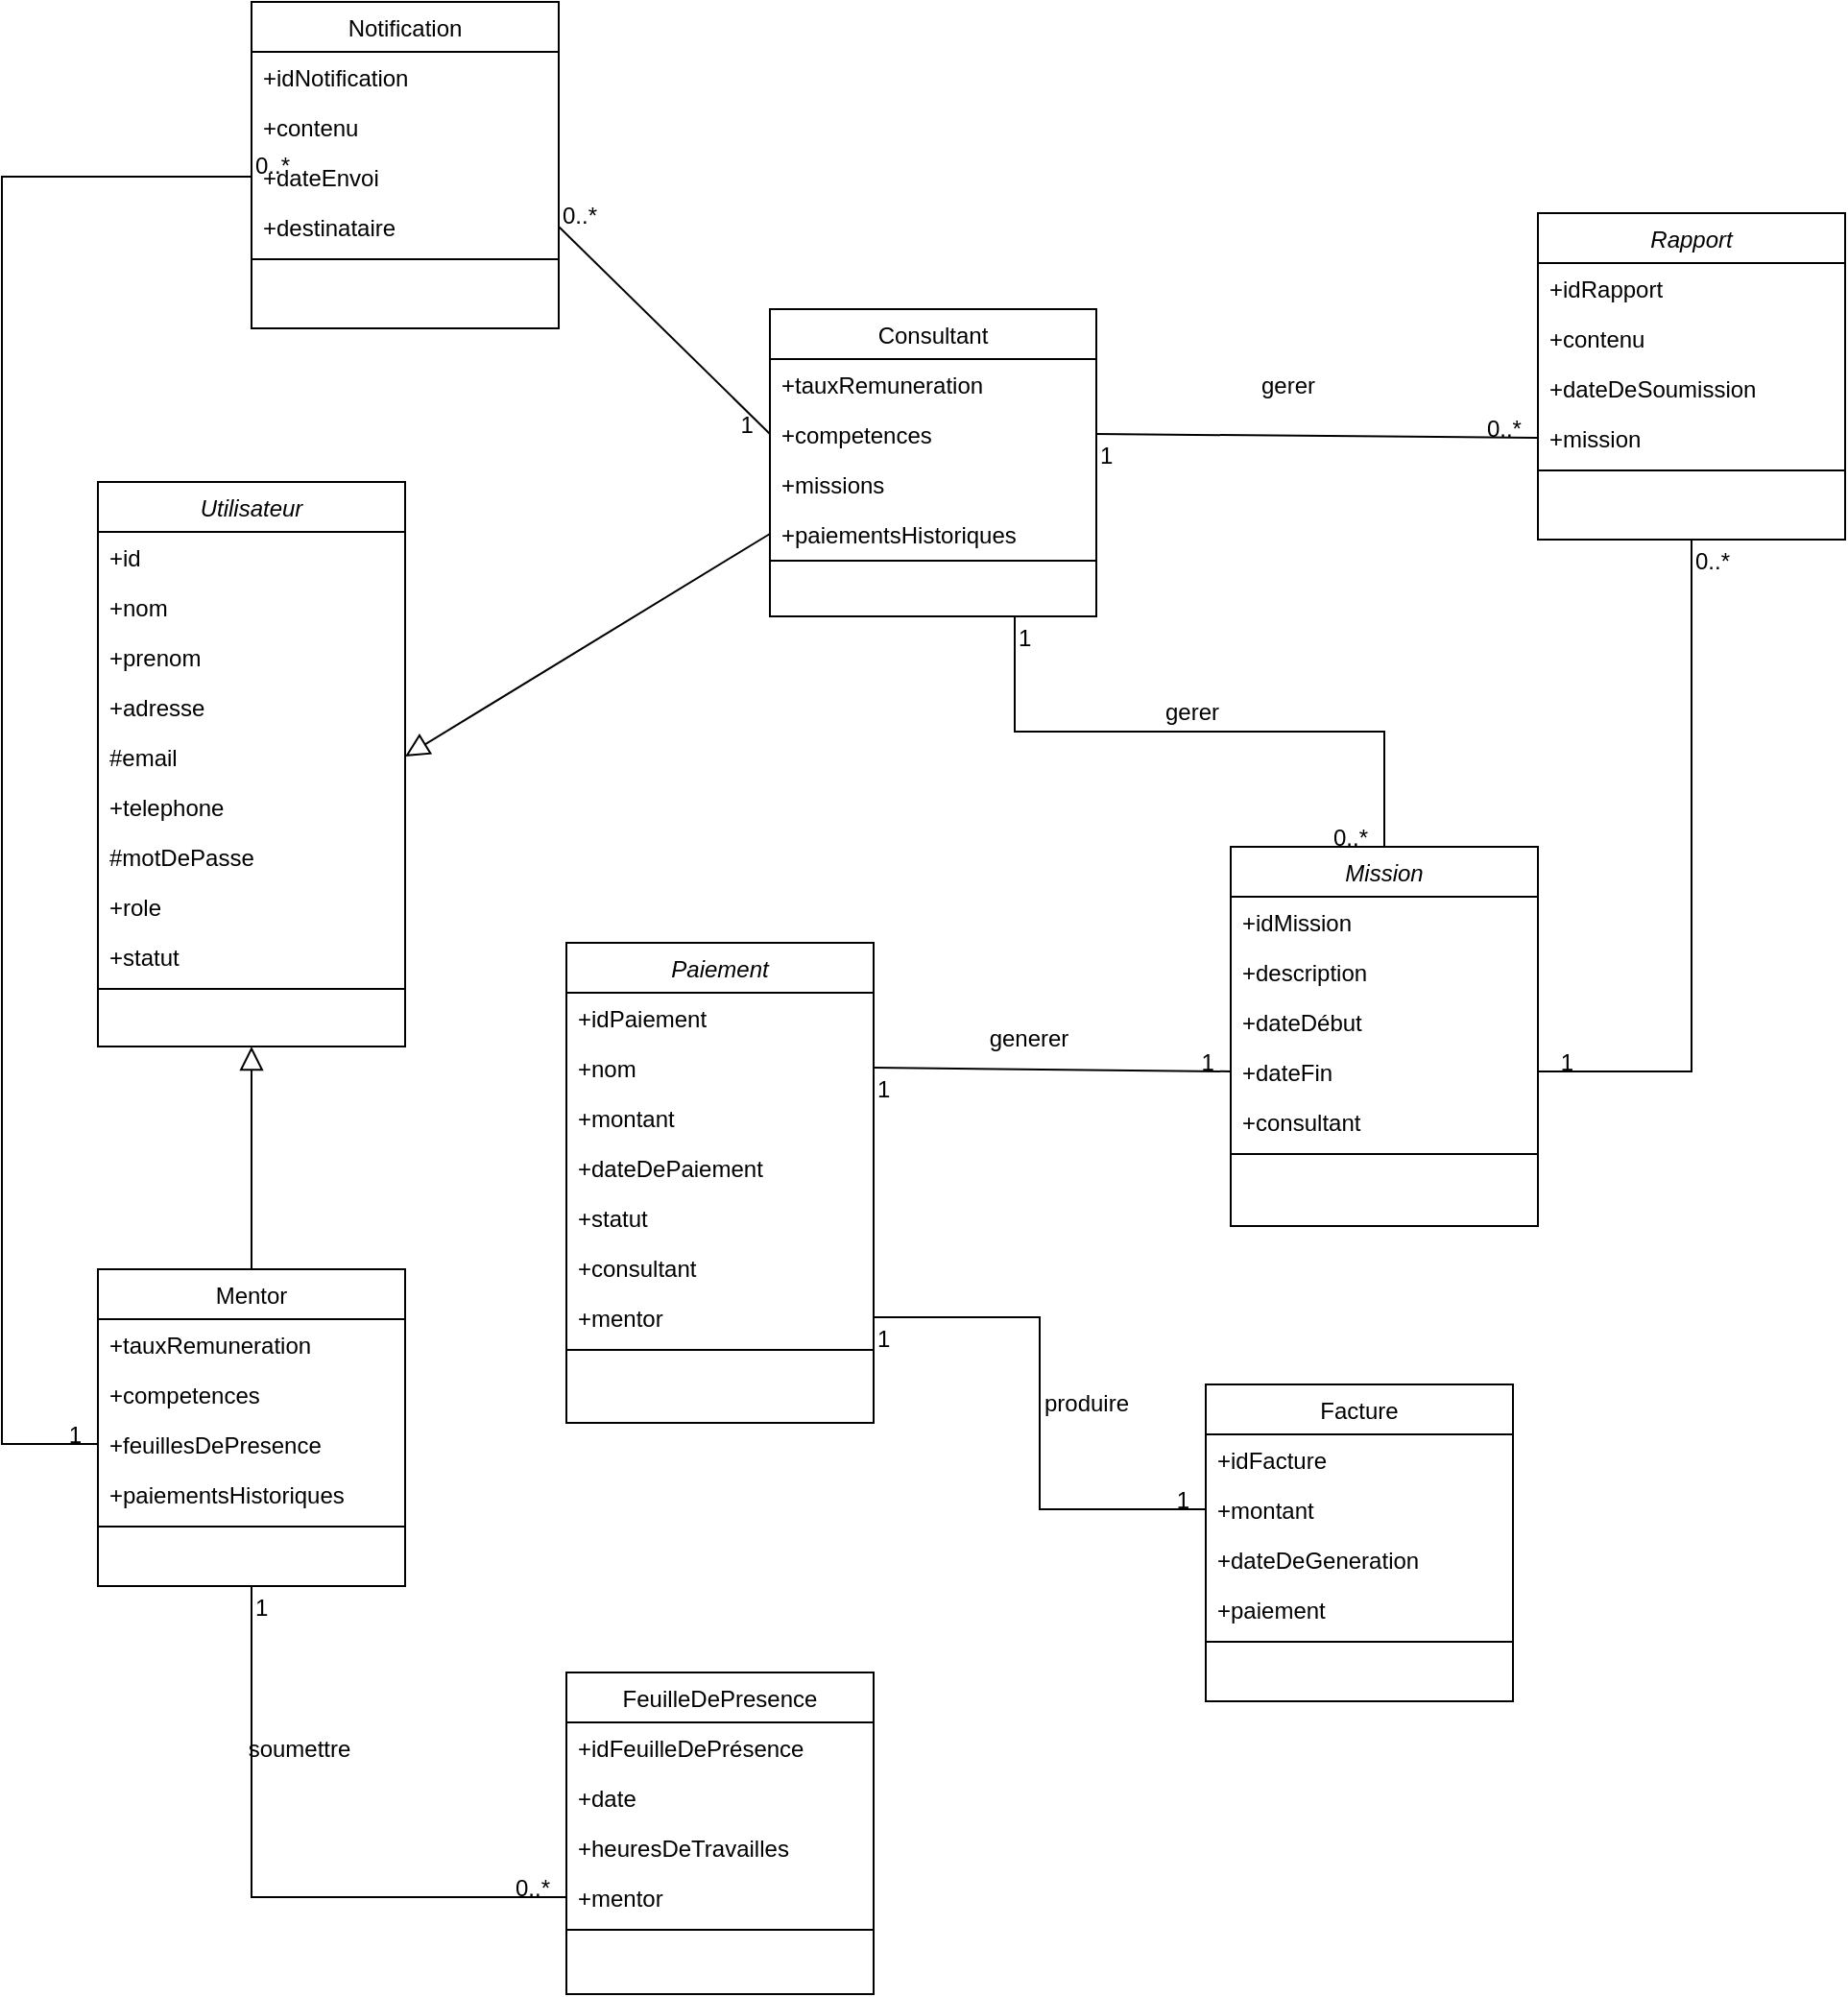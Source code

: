 <mxfile version="26.0.4">
  <diagram name="Page-1" id="Jy4KFuaH3A0uhuI50JyB">
    <mxGraphModel dx="1221" dy="1776" grid="1" gridSize="10" guides="1" tooltips="1" connect="1" arrows="1" fold="1" page="1" pageScale="1" pageWidth="827" pageHeight="1169" math="0" shadow="0">
      <root>
        <mxCell id="0" />
        <mxCell id="1" parent="0" />
        <mxCell id="lzLeFFG510xNiskebCxe-2" value="Utilisateur" style="swimlane;fontStyle=2;align=center;verticalAlign=top;childLayout=stackLayout;horizontal=1;startSize=26;horizontalStack=0;resizeParent=1;resizeLast=0;collapsible=1;marginBottom=0;rounded=0;shadow=0;strokeWidth=1;" vertex="1" parent="1">
          <mxGeometry x="90" y="70" width="160" height="294" as="geometry">
            <mxRectangle x="230" y="140" width="160" height="26" as="alternateBounds" />
          </mxGeometry>
        </mxCell>
        <mxCell id="lzLeFFG510xNiskebCxe-3" value="+id" style="text;align=left;verticalAlign=top;spacingLeft=4;spacingRight=4;overflow=hidden;rotatable=0;points=[[0,0.5],[1,0.5]];portConstraint=eastwest;" vertex="1" parent="lzLeFFG510xNiskebCxe-2">
          <mxGeometry y="26" width="160" height="26" as="geometry" />
        </mxCell>
        <mxCell id="lzLeFFG510xNiskebCxe-4" value="+nom&#xa;" style="text;align=left;verticalAlign=top;spacingLeft=4;spacingRight=4;overflow=hidden;rotatable=0;points=[[0,0.5],[1,0.5]];portConstraint=eastwest;rounded=0;shadow=0;html=0;" vertex="1" parent="lzLeFFG510xNiskebCxe-2">
          <mxGeometry y="52" width="160" height="26" as="geometry" />
        </mxCell>
        <mxCell id="lzLeFFG510xNiskebCxe-5" value="+prenom" style="text;align=left;verticalAlign=top;spacingLeft=4;spacingRight=4;overflow=hidden;rotatable=0;points=[[0,0.5],[1,0.5]];portConstraint=eastwest;rounded=0;shadow=0;html=0;" vertex="1" parent="lzLeFFG510xNiskebCxe-2">
          <mxGeometry y="78" width="160" height="26" as="geometry" />
        </mxCell>
        <mxCell id="lzLeFFG510xNiskebCxe-6" value="+adresse" style="text;align=left;verticalAlign=top;spacingLeft=4;spacingRight=4;overflow=hidden;rotatable=0;points=[[0,0.5],[1,0.5]];portConstraint=eastwest;rounded=0;shadow=0;html=0;" vertex="1" parent="lzLeFFG510xNiskebCxe-2">
          <mxGeometry y="104" width="160" height="26" as="geometry" />
        </mxCell>
        <mxCell id="lzLeFFG510xNiskebCxe-7" value="#email" style="text;align=left;verticalAlign=top;spacingLeft=4;spacingRight=4;overflow=hidden;rotatable=0;points=[[0,0.5],[1,0.5]];portConstraint=eastwest;rounded=0;shadow=0;html=0;" vertex="1" parent="lzLeFFG510xNiskebCxe-2">
          <mxGeometry y="130" width="160" height="26" as="geometry" />
        </mxCell>
        <mxCell id="lzLeFFG510xNiskebCxe-8" value="+telephone" style="text;align=left;verticalAlign=top;spacingLeft=4;spacingRight=4;overflow=hidden;rotatable=0;points=[[0,0.5],[1,0.5]];portConstraint=eastwest;rounded=0;shadow=0;html=0;" vertex="1" parent="lzLeFFG510xNiskebCxe-2">
          <mxGeometry y="156" width="160" height="26" as="geometry" />
        </mxCell>
        <mxCell id="lzLeFFG510xNiskebCxe-9" value="#motDePasse" style="text;align=left;verticalAlign=top;spacingLeft=4;spacingRight=4;overflow=hidden;rotatable=0;points=[[0,0.5],[1,0.5]];portConstraint=eastwest;rounded=0;shadow=0;html=0;" vertex="1" parent="lzLeFFG510xNiskebCxe-2">
          <mxGeometry y="182" width="160" height="26" as="geometry" />
        </mxCell>
        <mxCell id="lzLeFFG510xNiskebCxe-10" value="+role" style="text;align=left;verticalAlign=top;spacingLeft=4;spacingRight=4;overflow=hidden;rotatable=0;points=[[0,0.5],[1,0.5]];portConstraint=eastwest;rounded=0;shadow=0;html=0;" vertex="1" parent="lzLeFFG510xNiskebCxe-2">
          <mxGeometry y="208" width="160" height="26" as="geometry" />
        </mxCell>
        <mxCell id="lzLeFFG510xNiskebCxe-11" value="+statut" style="text;align=left;verticalAlign=top;spacingLeft=4;spacingRight=4;overflow=hidden;rotatable=0;points=[[0,0.5],[1,0.5]];portConstraint=eastwest;rounded=0;shadow=0;html=0;" vertex="1" parent="lzLeFFG510xNiskebCxe-2">
          <mxGeometry y="234" width="160" height="26" as="geometry" />
        </mxCell>
        <mxCell id="lzLeFFG510xNiskebCxe-12" value="" style="line;html=1;strokeWidth=1;align=left;verticalAlign=middle;spacingTop=-1;spacingLeft=3;spacingRight=3;rotatable=0;labelPosition=right;points=[];portConstraint=eastwest;" vertex="1" parent="lzLeFFG510xNiskebCxe-2">
          <mxGeometry y="260" width="160" height="8" as="geometry" />
        </mxCell>
        <mxCell id="lzLeFFG510xNiskebCxe-13" value="Mentor" style="swimlane;fontStyle=0;align=center;verticalAlign=top;childLayout=stackLayout;horizontal=1;startSize=26;horizontalStack=0;resizeParent=1;resizeLast=0;collapsible=1;marginBottom=0;rounded=0;shadow=0;strokeWidth=1;" vertex="1" parent="1">
          <mxGeometry x="90" y="480" width="160" height="165" as="geometry">
            <mxRectangle x="550" y="140" width="160" height="26" as="alternateBounds" />
          </mxGeometry>
        </mxCell>
        <mxCell id="lzLeFFG510xNiskebCxe-14" value="+tauxRemuneration " style="text;align=left;verticalAlign=top;spacingLeft=4;spacingRight=4;overflow=hidden;rotatable=0;points=[[0,0.5],[1,0.5]];portConstraint=eastwest;" vertex="1" parent="lzLeFFG510xNiskebCxe-13">
          <mxGeometry y="26" width="160" height="26" as="geometry" />
        </mxCell>
        <mxCell id="lzLeFFG510xNiskebCxe-15" value="+competences " style="text;align=left;verticalAlign=top;spacingLeft=4;spacingRight=4;overflow=hidden;rotatable=0;points=[[0,0.5],[1,0.5]];portConstraint=eastwest;" vertex="1" parent="lzLeFFG510xNiskebCxe-13">
          <mxGeometry y="52" width="160" height="26" as="geometry" />
        </mxCell>
        <mxCell id="lzLeFFG510xNiskebCxe-16" value="+feuillesDePresence " style="text;align=left;verticalAlign=top;spacingLeft=4;spacingRight=4;overflow=hidden;rotatable=0;points=[[0,0.5],[1,0.5]];portConstraint=eastwest;" vertex="1" parent="lzLeFFG510xNiskebCxe-13">
          <mxGeometry y="78" width="160" height="26" as="geometry" />
        </mxCell>
        <mxCell id="lzLeFFG510xNiskebCxe-17" value="+paiementsHistoriques " style="text;align=left;verticalAlign=top;spacingLeft=4;spacingRight=4;overflow=hidden;rotatable=0;points=[[0,0.5],[1,0.5]];portConstraint=eastwest;" vertex="1" parent="lzLeFFG510xNiskebCxe-13">
          <mxGeometry y="104" width="160" height="26" as="geometry" />
        </mxCell>
        <mxCell id="lzLeFFG510xNiskebCxe-18" value="" style="line;html=1;strokeWidth=1;align=left;verticalAlign=middle;spacingTop=-1;spacingLeft=3;spacingRight=3;rotatable=0;labelPosition=right;points=[];portConstraint=eastwest;" vertex="1" parent="lzLeFFG510xNiskebCxe-13">
          <mxGeometry y="130" width="160" height="8" as="geometry" />
        </mxCell>
        <mxCell id="lzLeFFG510xNiskebCxe-19" value="Paiement" style="swimlane;fontStyle=2;align=center;verticalAlign=top;childLayout=stackLayout;horizontal=1;startSize=26;horizontalStack=0;resizeParent=1;resizeLast=0;collapsible=1;marginBottom=0;rounded=0;shadow=0;strokeWidth=1;" vertex="1" parent="1">
          <mxGeometry x="334" y="310" width="160" height="250" as="geometry">
            <mxRectangle x="230" y="140" width="160" height="26" as="alternateBounds" />
          </mxGeometry>
        </mxCell>
        <mxCell id="lzLeFFG510xNiskebCxe-20" value="+idPaiement" style="text;align=left;verticalAlign=top;spacingLeft=4;spacingRight=4;overflow=hidden;rotatable=0;points=[[0,0.5],[1,0.5]];portConstraint=eastwest;" vertex="1" parent="lzLeFFG510xNiskebCxe-19">
          <mxGeometry y="26" width="160" height="26" as="geometry" />
        </mxCell>
        <mxCell id="lzLeFFG510xNiskebCxe-21" value="+nom&#xa;" style="text;align=left;verticalAlign=top;spacingLeft=4;spacingRight=4;overflow=hidden;rotatable=0;points=[[0,0.5],[1,0.5]];portConstraint=eastwest;rounded=0;shadow=0;html=0;" vertex="1" parent="lzLeFFG510xNiskebCxe-19">
          <mxGeometry y="52" width="160" height="26" as="geometry" />
        </mxCell>
        <mxCell id="lzLeFFG510xNiskebCxe-22" value="+montant" style="text;align=left;verticalAlign=top;spacingLeft=4;spacingRight=4;overflow=hidden;rotatable=0;points=[[0,0.5],[1,0.5]];portConstraint=eastwest;rounded=0;shadow=0;html=0;" vertex="1" parent="lzLeFFG510xNiskebCxe-19">
          <mxGeometry y="78" width="160" height="26" as="geometry" />
        </mxCell>
        <mxCell id="lzLeFFG510xNiskebCxe-23" value="+dateDePaiement " style="text;align=left;verticalAlign=top;spacingLeft=4;spacingRight=4;overflow=hidden;rotatable=0;points=[[0,0.5],[1,0.5]];portConstraint=eastwest;rounded=0;shadow=0;html=0;" vertex="1" parent="lzLeFFG510xNiskebCxe-19">
          <mxGeometry y="104" width="160" height="26" as="geometry" />
        </mxCell>
        <mxCell id="lzLeFFG510xNiskebCxe-24" value="+statut" style="text;align=left;verticalAlign=top;spacingLeft=4;spacingRight=4;overflow=hidden;rotatable=0;points=[[0,0.5],[1,0.5]];portConstraint=eastwest;rounded=0;shadow=0;html=0;" vertex="1" parent="lzLeFFG510xNiskebCxe-19">
          <mxGeometry y="130" width="160" height="26" as="geometry" />
        </mxCell>
        <mxCell id="lzLeFFG510xNiskebCxe-25" value="+consultant " style="text;align=left;verticalAlign=top;spacingLeft=4;spacingRight=4;overflow=hidden;rotatable=0;points=[[0,0.5],[1,0.5]];portConstraint=eastwest;rounded=0;shadow=0;html=0;" vertex="1" parent="lzLeFFG510xNiskebCxe-19">
          <mxGeometry y="156" width="160" height="26" as="geometry" />
        </mxCell>
        <mxCell id="lzLeFFG510xNiskebCxe-26" value="+mentor" style="text;align=left;verticalAlign=top;spacingLeft=4;spacingRight=4;overflow=hidden;rotatable=0;points=[[0,0.5],[1,0.5]];portConstraint=eastwest;rounded=0;shadow=0;html=0;" vertex="1" parent="lzLeFFG510xNiskebCxe-19">
          <mxGeometry y="182" width="160" height="26" as="geometry" />
        </mxCell>
        <mxCell id="lzLeFFG510xNiskebCxe-27" value="" style="line;html=1;strokeWidth=1;align=left;verticalAlign=middle;spacingTop=-1;spacingLeft=3;spacingRight=3;rotatable=0;labelPosition=right;points=[];portConstraint=eastwest;" vertex="1" parent="lzLeFFG510xNiskebCxe-19">
          <mxGeometry y="208" width="160" height="8" as="geometry" />
        </mxCell>
        <mxCell id="lzLeFFG510xNiskebCxe-28" value="Mission" style="swimlane;fontStyle=2;align=center;verticalAlign=top;childLayout=stackLayout;horizontal=1;startSize=26;horizontalStack=0;resizeParent=1;resizeLast=0;collapsible=1;marginBottom=0;rounded=0;shadow=0;strokeWidth=1;" vertex="1" parent="1">
          <mxGeometry x="680" y="260" width="160" height="197.5" as="geometry">
            <mxRectangle x="230" y="140" width="160" height="26" as="alternateBounds" />
          </mxGeometry>
        </mxCell>
        <mxCell id="lzLeFFG510xNiskebCxe-29" value="+idMission" style="text;align=left;verticalAlign=top;spacingLeft=4;spacingRight=4;overflow=hidden;rotatable=0;points=[[0,0.5],[1,0.5]];portConstraint=eastwest;" vertex="1" parent="lzLeFFG510xNiskebCxe-28">
          <mxGeometry y="26" width="160" height="26" as="geometry" />
        </mxCell>
        <mxCell id="lzLeFFG510xNiskebCxe-30" value="+description" style="text;align=left;verticalAlign=top;spacingLeft=4;spacingRight=4;overflow=hidden;rotatable=0;points=[[0,0.5],[1,0.5]];portConstraint=eastwest;rounded=0;shadow=0;html=0;" vertex="1" parent="lzLeFFG510xNiskebCxe-28">
          <mxGeometry y="52" width="160" height="26" as="geometry" />
        </mxCell>
        <mxCell id="lzLeFFG510xNiskebCxe-31" value="+dateDébut " style="text;align=left;verticalAlign=top;spacingLeft=4;spacingRight=4;overflow=hidden;rotatable=0;points=[[0,0.5],[1,0.5]];portConstraint=eastwest;rounded=0;shadow=0;html=0;" vertex="1" parent="lzLeFFG510xNiskebCxe-28">
          <mxGeometry y="78" width="160" height="26" as="geometry" />
        </mxCell>
        <mxCell id="lzLeFFG510xNiskebCxe-32" value="+dateFin" style="text;align=left;verticalAlign=top;spacingLeft=4;spacingRight=4;overflow=hidden;rotatable=0;points=[[0,0.5],[1,0.5]];portConstraint=eastwest;rounded=0;shadow=0;html=0;" vertex="1" parent="lzLeFFG510xNiskebCxe-28">
          <mxGeometry y="104" width="160" height="26" as="geometry" />
        </mxCell>
        <mxCell id="lzLeFFG510xNiskebCxe-33" value="+consultant " style="text;align=left;verticalAlign=top;spacingLeft=4;spacingRight=4;overflow=hidden;rotatable=0;points=[[0,0.5],[1,0.5]];portConstraint=eastwest;rounded=0;shadow=0;html=0;" vertex="1" parent="lzLeFFG510xNiskebCxe-28">
          <mxGeometry y="130" width="160" height="26" as="geometry" />
        </mxCell>
        <mxCell id="lzLeFFG510xNiskebCxe-34" value="" style="line;html=1;strokeWidth=1;align=left;verticalAlign=middle;spacingTop=-1;spacingLeft=3;spacingRight=3;rotatable=0;labelPosition=right;points=[];portConstraint=eastwest;" vertex="1" parent="lzLeFFG510xNiskebCxe-28">
          <mxGeometry y="156" width="160" height="8" as="geometry" />
        </mxCell>
        <mxCell id="lzLeFFG510xNiskebCxe-35" value="Notification" style="swimlane;fontStyle=0;align=center;verticalAlign=top;childLayout=stackLayout;horizontal=1;startSize=26;horizontalStack=0;resizeParent=1;resizeLast=0;collapsible=1;marginBottom=0;rounded=0;shadow=0;strokeWidth=1;" vertex="1" parent="1">
          <mxGeometry x="170" y="-180" width="160" height="170" as="geometry">
            <mxRectangle x="550" y="140" width="160" height="26" as="alternateBounds" />
          </mxGeometry>
        </mxCell>
        <mxCell id="lzLeFFG510xNiskebCxe-36" value="+idNotification" style="text;align=left;verticalAlign=top;spacingLeft=4;spacingRight=4;overflow=hidden;rotatable=0;points=[[0,0.5],[1,0.5]];portConstraint=eastwest;" vertex="1" parent="lzLeFFG510xNiskebCxe-35">
          <mxGeometry y="26" width="160" height="26" as="geometry" />
        </mxCell>
        <mxCell id="lzLeFFG510xNiskebCxe-37" value="+contenu" style="text;align=left;verticalAlign=top;spacingLeft=4;spacingRight=4;overflow=hidden;rotatable=0;points=[[0,0.5],[1,0.5]];portConstraint=eastwest;rounded=0;shadow=0;html=0;" vertex="1" parent="lzLeFFG510xNiskebCxe-35">
          <mxGeometry y="52" width="160" height="26" as="geometry" />
        </mxCell>
        <mxCell id="lzLeFFG510xNiskebCxe-38" value="+dateEnvoi " style="text;align=left;verticalAlign=top;spacingLeft=4;spacingRight=4;overflow=hidden;rotatable=0;points=[[0,0.5],[1,0.5]];portConstraint=eastwest;rounded=0;shadow=0;html=0;" vertex="1" parent="lzLeFFG510xNiskebCxe-35">
          <mxGeometry y="78" width="160" height="26" as="geometry" />
        </mxCell>
        <mxCell id="lzLeFFG510xNiskebCxe-39" value="+destinataire " style="text;align=left;verticalAlign=top;spacingLeft=4;spacingRight=4;overflow=hidden;rotatable=0;points=[[0,0.5],[1,0.5]];portConstraint=eastwest;rounded=0;shadow=0;html=0;" vertex="1" parent="lzLeFFG510xNiskebCxe-35">
          <mxGeometry y="104" width="160" height="26" as="geometry" />
        </mxCell>
        <mxCell id="lzLeFFG510xNiskebCxe-40" value="" style="line;html=1;strokeWidth=1;align=left;verticalAlign=middle;spacingTop=-1;spacingLeft=3;spacingRight=3;rotatable=0;labelPosition=right;points=[];portConstraint=eastwest;" vertex="1" parent="lzLeFFG510xNiskebCxe-35">
          <mxGeometry y="130" width="160" height="8" as="geometry" />
        </mxCell>
        <mxCell id="lzLeFFG510xNiskebCxe-41" value="FeuilleDePresence" style="swimlane;fontStyle=0;align=center;verticalAlign=top;childLayout=stackLayout;horizontal=1;startSize=26;horizontalStack=0;resizeParent=1;resizeLast=0;collapsible=1;marginBottom=0;rounded=0;shadow=0;strokeWidth=1;" vertex="1" parent="1">
          <mxGeometry x="334" y="690" width="160" height="167.5" as="geometry">
            <mxRectangle x="550" y="140" width="160" height="26" as="alternateBounds" />
          </mxGeometry>
        </mxCell>
        <mxCell id="lzLeFFG510xNiskebCxe-42" value="+idFeuilleDePrésence" style="text;align=left;verticalAlign=top;spacingLeft=4;spacingRight=4;overflow=hidden;rotatable=0;points=[[0,0.5],[1,0.5]];portConstraint=eastwest;" vertex="1" parent="lzLeFFG510xNiskebCxe-41">
          <mxGeometry y="26" width="160" height="26" as="geometry" />
        </mxCell>
        <mxCell id="lzLeFFG510xNiskebCxe-43" value="+date" style="text;align=left;verticalAlign=top;spacingLeft=4;spacingRight=4;overflow=hidden;rotatable=0;points=[[0,0.5],[1,0.5]];portConstraint=eastwest;rounded=0;shadow=0;html=0;" vertex="1" parent="lzLeFFG510xNiskebCxe-41">
          <mxGeometry y="52" width="160" height="26" as="geometry" />
        </mxCell>
        <mxCell id="lzLeFFG510xNiskebCxe-44" value="+heuresDeTravailles" style="text;align=left;verticalAlign=top;spacingLeft=4;spacingRight=4;overflow=hidden;rotatable=0;points=[[0,0.5],[1,0.5]];portConstraint=eastwest;rounded=0;shadow=0;html=0;" vertex="1" parent="lzLeFFG510xNiskebCxe-41">
          <mxGeometry y="78" width="160" height="26" as="geometry" />
        </mxCell>
        <mxCell id="lzLeFFG510xNiskebCxe-45" value="+mentor" style="text;align=left;verticalAlign=top;spacingLeft=4;spacingRight=4;overflow=hidden;rotatable=0;points=[[0,0.5],[1,0.5]];portConstraint=eastwest;rounded=0;shadow=0;html=0;" vertex="1" parent="lzLeFFG510xNiskebCxe-41">
          <mxGeometry y="104" width="160" height="26" as="geometry" />
        </mxCell>
        <mxCell id="lzLeFFG510xNiskebCxe-46" value="" style="line;html=1;strokeWidth=1;align=left;verticalAlign=middle;spacingTop=-1;spacingLeft=3;spacingRight=3;rotatable=0;labelPosition=right;points=[];portConstraint=eastwest;" vertex="1" parent="lzLeFFG510xNiskebCxe-41">
          <mxGeometry y="130" width="160" height="8" as="geometry" />
        </mxCell>
        <mxCell id="lzLeFFG510xNiskebCxe-47" value="" style="endArrow=block;endSize=10;endFill=0;shadow=0;strokeWidth=1;rounded=0;elbow=vertical;exitX=0.5;exitY=0;exitDx=0;exitDy=0;entryX=0.5;entryY=1;entryDx=0;entryDy=0;" edge="1" parent="1" source="lzLeFFG510xNiskebCxe-13" target="lzLeFFG510xNiskebCxe-2">
          <mxGeometry width="160" relative="1" as="geometry">
            <mxPoint x="300" y="550" as="sourcePoint" />
            <mxPoint x="300" y="480" as="targetPoint" />
          </mxGeometry>
        </mxCell>
        <mxCell id="lzLeFFG510xNiskebCxe-48" value="" style="endArrow=block;endSize=10;endFill=0;shadow=0;strokeWidth=1;rounded=0;elbow=vertical;entryX=1;entryY=0.5;entryDx=0;entryDy=0;exitX=0;exitY=0.5;exitDx=0;exitDy=0;" edge="1" parent="1" target="lzLeFFG510xNiskebCxe-7" source="lzLeFFG510xNiskebCxe-61">
          <mxGeometry width="160" relative="1" as="geometry">
            <mxPoint x="450" y="249" as="sourcePoint" />
            <mxPoint x="390" y="290" as="targetPoint" />
          </mxGeometry>
        </mxCell>
        <mxCell id="lzLeFFG510xNiskebCxe-49" value="" style="endArrow=none;shadow=0;strokeWidth=1;rounded=0;endFill=0;exitX=0.75;exitY=1;exitDx=0;exitDy=0;entryX=0.5;entryY=0;entryDx=0;entryDy=0;edgeStyle=orthogonalEdgeStyle;" edge="1" parent="1" source="lzLeFFG510xNiskebCxe-57" target="lzLeFFG510xNiskebCxe-28">
          <mxGeometry x="0.5" y="41" relative="1" as="geometry">
            <mxPoint x="630" y="168" as="sourcePoint" />
            <mxPoint x="775" y="140" as="targetPoint" />
            <mxPoint x="-40" y="32" as="offset" />
          </mxGeometry>
        </mxCell>
        <mxCell id="lzLeFFG510xNiskebCxe-50" value="1" style="resizable=0;align=left;verticalAlign=bottom;labelBackgroundColor=none;fontSize=12;" connectable="0" vertex="1" parent="lzLeFFG510xNiskebCxe-49">
          <mxGeometry x="-1" relative="1" as="geometry">
            <mxPoint y="20" as="offset" />
          </mxGeometry>
        </mxCell>
        <mxCell id="lzLeFFG510xNiskebCxe-51" value="0..*" style="resizable=0;align=right;verticalAlign=bottom;labelBackgroundColor=none;fontSize=12;" connectable="0" vertex="1" parent="lzLeFFG510xNiskebCxe-49">
          <mxGeometry x="1" relative="1" as="geometry">
            <mxPoint x="-7" y="4" as="offset" />
          </mxGeometry>
        </mxCell>
        <mxCell id="lzLeFFG510xNiskebCxe-52" value="&lt;font style=&quot;vertical-align: inherit;&quot;&gt;&lt;font style=&quot;vertical-align: inherit;&quot;&gt;&lt;font style=&quot;vertical-align: inherit;&quot;&gt;&lt;font style=&quot;vertical-align: inherit;&quot;&gt;&lt;font style=&quot;vertical-align: inherit;&quot;&gt;&lt;font style=&quot;vertical-align: inherit;&quot;&gt;gerer&lt;/font&gt;&lt;/font&gt;&lt;/font&gt;&lt;/font&gt;&lt;/font&gt;&lt;/font&gt;" style="text;html=1;align=center;verticalAlign=middle;whiteSpace=wrap;rounded=0;" vertex="1" parent="1">
          <mxGeometry x="635" y="180" width="50" height="20" as="geometry" />
        </mxCell>
        <mxCell id="lzLeFFG510xNiskebCxe-57" value="Consultant" style="swimlane;fontStyle=0;align=center;verticalAlign=top;childLayout=stackLayout;horizontal=1;startSize=26;horizontalStack=0;resizeParent=1;resizeLast=0;collapsible=1;marginBottom=0;rounded=0;shadow=0;strokeWidth=1;" vertex="1" parent="1">
          <mxGeometry x="440" y="-20" width="170" height="160" as="geometry">
            <mxRectangle x="550" y="140" width="160" height="26" as="alternateBounds" />
          </mxGeometry>
        </mxCell>
        <mxCell id="lzLeFFG510xNiskebCxe-58" value="+tauxRemuneration " style="text;align=left;verticalAlign=top;spacingLeft=4;spacingRight=4;overflow=hidden;rotatable=0;points=[[0,0.5],[1,0.5]];portConstraint=eastwest;" vertex="1" parent="lzLeFFG510xNiskebCxe-57">
          <mxGeometry y="26" width="170" height="26" as="geometry" />
        </mxCell>
        <mxCell id="lzLeFFG510xNiskebCxe-59" value="+competences " style="text;align=left;verticalAlign=top;spacingLeft=4;spacingRight=4;overflow=hidden;rotatable=0;points=[[0,0.5],[1,0.5]];portConstraint=eastwest;" vertex="1" parent="lzLeFFG510xNiskebCxe-57">
          <mxGeometry y="52" width="170" height="26" as="geometry" />
        </mxCell>
        <mxCell id="lzLeFFG510xNiskebCxe-60" value="+missions " style="text;align=left;verticalAlign=top;spacingLeft=4;spacingRight=4;overflow=hidden;rotatable=0;points=[[0,0.5],[1,0.5]];portConstraint=eastwest;" vertex="1" parent="lzLeFFG510xNiskebCxe-57">
          <mxGeometry y="78" width="170" height="26" as="geometry" />
        </mxCell>
        <mxCell id="lzLeFFG510xNiskebCxe-61" value="+paiementsHistoriques " style="text;align=left;verticalAlign=top;spacingLeft=4;spacingRight=4;overflow=hidden;rotatable=0;points=[[0,0.5],[1,0.5]];portConstraint=eastwest;rounded=0;shadow=0;html=0;" vertex="1" parent="lzLeFFG510xNiskebCxe-57">
          <mxGeometry y="104" width="170" height="26" as="geometry" />
        </mxCell>
        <mxCell id="lzLeFFG510xNiskebCxe-62" value="" style="line;html=1;strokeWidth=1;align=left;verticalAlign=middle;spacingTop=-1;spacingLeft=3;spacingRight=3;rotatable=0;labelPosition=right;points=[];portConstraint=eastwest;" vertex="1" parent="lzLeFFG510xNiskebCxe-57">
          <mxGeometry y="130" width="170" height="2" as="geometry" />
        </mxCell>
        <mxCell id="lzLeFFG510xNiskebCxe-63" value="Rapport" style="swimlane;fontStyle=2;align=center;verticalAlign=top;childLayout=stackLayout;horizontal=1;startSize=26;horizontalStack=0;resizeParent=1;resizeLast=0;collapsible=1;marginBottom=0;rounded=0;shadow=0;strokeWidth=1;" vertex="1" parent="1">
          <mxGeometry x="840" y="-70" width="160" height="170" as="geometry">
            <mxRectangle x="230" y="140" width="160" height="26" as="alternateBounds" />
          </mxGeometry>
        </mxCell>
        <mxCell id="lzLeFFG510xNiskebCxe-64" value="+idRapport" style="text;align=left;verticalAlign=top;spacingLeft=4;spacingRight=4;overflow=hidden;rotatable=0;points=[[0,0.5],[1,0.5]];portConstraint=eastwest;" vertex="1" parent="lzLeFFG510xNiskebCxe-63">
          <mxGeometry y="26" width="160" height="26" as="geometry" />
        </mxCell>
        <mxCell id="lzLeFFG510xNiskebCxe-65" value="+contenu" style="text;align=left;verticalAlign=top;spacingLeft=4;spacingRight=4;overflow=hidden;rotatable=0;points=[[0,0.5],[1,0.5]];portConstraint=eastwest;rounded=0;shadow=0;html=0;" vertex="1" parent="lzLeFFG510xNiskebCxe-63">
          <mxGeometry y="52" width="160" height="26" as="geometry" />
        </mxCell>
        <mxCell id="lzLeFFG510xNiskebCxe-66" value="+dateDeSoumission " style="text;align=left;verticalAlign=top;spacingLeft=4;spacingRight=4;overflow=hidden;rotatable=0;points=[[0,0.5],[1,0.5]];portConstraint=eastwest;rounded=0;shadow=0;html=0;" vertex="1" parent="lzLeFFG510xNiskebCxe-63">
          <mxGeometry y="78" width="160" height="26" as="geometry" />
        </mxCell>
        <mxCell id="lzLeFFG510xNiskebCxe-67" value="+mission" style="text;align=left;verticalAlign=top;spacingLeft=4;spacingRight=4;overflow=hidden;rotatable=0;points=[[0,0.5],[1,0.5]];portConstraint=eastwest;rounded=0;shadow=0;html=0;" vertex="1" parent="lzLeFFG510xNiskebCxe-63">
          <mxGeometry y="104" width="160" height="26" as="geometry" />
        </mxCell>
        <mxCell id="lzLeFFG510xNiskebCxe-68" value="" style="line;html=1;strokeWidth=1;align=left;verticalAlign=middle;spacingTop=-1;spacingLeft=3;spacingRight=3;rotatable=0;labelPosition=right;points=[];portConstraint=eastwest;" vertex="1" parent="lzLeFFG510xNiskebCxe-63">
          <mxGeometry y="130" width="160" height="8" as="geometry" />
        </mxCell>
        <mxCell id="lzLeFFG510xNiskebCxe-69" value="Facture" style="swimlane;fontStyle=0;align=center;verticalAlign=top;childLayout=stackLayout;horizontal=1;startSize=26;horizontalStack=0;resizeParent=1;resizeLast=0;collapsible=1;marginBottom=0;rounded=0;shadow=0;strokeWidth=1;" vertex="1" parent="1">
          <mxGeometry x="667" y="540" width="160" height="165" as="geometry">
            <mxRectangle x="550" y="140" width="160" height="26" as="alternateBounds" />
          </mxGeometry>
        </mxCell>
        <mxCell id="lzLeFFG510xNiskebCxe-70" value="+idFacture" style="text;align=left;verticalAlign=top;spacingLeft=4;spacingRight=4;overflow=hidden;rotatable=0;points=[[0,0.5],[1,0.5]];portConstraint=eastwest;" vertex="1" parent="lzLeFFG510xNiskebCxe-69">
          <mxGeometry y="26" width="160" height="26" as="geometry" />
        </mxCell>
        <mxCell id="lzLeFFG510xNiskebCxe-71" value="+montant" style="text;align=left;verticalAlign=top;spacingLeft=4;spacingRight=4;overflow=hidden;rotatable=0;points=[[0,0.5],[1,0.5]];portConstraint=eastwest;" vertex="1" parent="lzLeFFG510xNiskebCxe-69">
          <mxGeometry y="52" width="160" height="26" as="geometry" />
        </mxCell>
        <mxCell id="lzLeFFG510xNiskebCxe-72" value="+dateDeGeneration " style="text;align=left;verticalAlign=top;spacingLeft=4;spacingRight=4;overflow=hidden;rotatable=0;points=[[0,0.5],[1,0.5]];portConstraint=eastwest;" vertex="1" parent="lzLeFFG510xNiskebCxe-69">
          <mxGeometry y="78" width="160" height="26" as="geometry" />
        </mxCell>
        <mxCell id="lzLeFFG510xNiskebCxe-73" value="+paiement " style="text;align=left;verticalAlign=top;spacingLeft=4;spacingRight=4;overflow=hidden;rotatable=0;points=[[0,0.5],[1,0.5]];portConstraint=eastwest;" vertex="1" parent="lzLeFFG510xNiskebCxe-69">
          <mxGeometry y="104" width="160" height="26" as="geometry" />
        </mxCell>
        <mxCell id="lzLeFFG510xNiskebCxe-74" value="" style="line;html=1;strokeWidth=1;align=left;verticalAlign=middle;spacingTop=-1;spacingLeft=3;spacingRight=3;rotatable=0;labelPosition=right;points=[];portConstraint=eastwest;" vertex="1" parent="lzLeFFG510xNiskebCxe-69">
          <mxGeometry y="130" width="160" height="8" as="geometry" />
        </mxCell>
        <mxCell id="lzLeFFG510xNiskebCxe-79" value="" style="endArrow=none;shadow=0;strokeWidth=1;rounded=0;endFill=0;exitX=0.5;exitY=1;exitDx=0;exitDy=0;entryX=0;entryY=0.5;entryDx=0;entryDy=0;edgeStyle=orthogonalEdgeStyle;" edge="1" parent="1" source="lzLeFFG510xNiskebCxe-13" target="lzLeFFG510xNiskebCxe-45">
          <mxGeometry x="0.5" y="41" relative="1" as="geometry">
            <mxPoint x="99.5" y="748.5" as="sourcePoint" />
            <mxPoint x="249.5" y="827.5" as="targetPoint" />
            <mxPoint x="-40" y="32" as="offset" />
          </mxGeometry>
        </mxCell>
        <mxCell id="lzLeFFG510xNiskebCxe-80" value="1" style="resizable=0;align=left;verticalAlign=bottom;labelBackgroundColor=none;fontSize=12;" connectable="0" vertex="1" parent="lzLeFFG510xNiskebCxe-79">
          <mxGeometry x="-1" relative="1" as="geometry">
            <mxPoint y="20" as="offset" />
          </mxGeometry>
        </mxCell>
        <mxCell id="lzLeFFG510xNiskebCxe-81" value="0..*" style="resizable=0;align=right;verticalAlign=bottom;labelBackgroundColor=none;fontSize=12;" connectable="0" vertex="1" parent="lzLeFFG510xNiskebCxe-79">
          <mxGeometry x="1" relative="1" as="geometry">
            <mxPoint x="-7" y="4" as="offset" />
          </mxGeometry>
        </mxCell>
        <mxCell id="lzLeFFG510xNiskebCxe-82" value="&lt;font style=&quot;vertical-align: inherit;&quot;&gt;&lt;font style=&quot;vertical-align: inherit;&quot;&gt;&lt;font style=&quot;vertical-align: inherit;&quot;&gt;&lt;font style=&quot;vertical-align: inherit;&quot;&gt;&lt;font style=&quot;vertical-align: inherit;&quot;&gt;&lt;font style=&quot;vertical-align: inherit;&quot;&gt;&lt;font style=&quot;vertical-align: inherit;&quot;&gt;&lt;font style=&quot;vertical-align: inherit;&quot;&gt;&lt;font style=&quot;vertical-align: inherit;&quot;&gt;&lt;font style=&quot;vertical-align: inherit;&quot;&gt;soumettre&lt;/font&gt;&lt;/font&gt;&lt;/font&gt;&lt;/font&gt;&lt;/font&gt;&lt;/font&gt;&lt;/font&gt;&lt;/font&gt;&lt;/font&gt;&lt;/font&gt;" style="text;html=1;align=center;verticalAlign=middle;whiteSpace=wrap;rounded=0;" vertex="1" parent="1">
          <mxGeometry x="170" y="720" width="50" height="20" as="geometry" />
        </mxCell>
        <mxCell id="lzLeFFG510xNiskebCxe-83" value="" style="endArrow=none;shadow=0;strokeWidth=1;rounded=0;endFill=0;exitX=0.5;exitY=1;exitDx=0;exitDy=0;entryX=1;entryY=0.5;entryDx=0;entryDy=0;edgeStyle=orthogonalEdgeStyle;" edge="1" parent="1" source="lzLeFFG510xNiskebCxe-63" target="lzLeFFG510xNiskebCxe-32">
          <mxGeometry x="0.5" y="41" relative="1" as="geometry">
            <mxPoint x="870" y="188.5" as="sourcePoint" />
            <mxPoint x="1020" y="267.5" as="targetPoint" />
            <mxPoint x="-40" y="32" as="offset" />
          </mxGeometry>
        </mxCell>
        <mxCell id="lzLeFFG510xNiskebCxe-84" value="0..*" style="resizable=0;align=left;verticalAlign=bottom;labelBackgroundColor=none;fontSize=12;" connectable="0" vertex="1" parent="lzLeFFG510xNiskebCxe-83">
          <mxGeometry x="-1" relative="1" as="geometry">
            <mxPoint y="20" as="offset" />
          </mxGeometry>
        </mxCell>
        <mxCell id="lzLeFFG510xNiskebCxe-85" value="1" style="resizable=0;align=right;verticalAlign=bottom;labelBackgroundColor=none;fontSize=12;" connectable="0" vertex="1" parent="lzLeFFG510xNiskebCxe-83">
          <mxGeometry x="1" relative="1" as="geometry">
            <mxPoint x="20" y="4" as="offset" />
          </mxGeometry>
        </mxCell>
        <mxCell id="lzLeFFG510xNiskebCxe-89" value="" style="endArrow=none;shadow=0;strokeWidth=1;rounded=0;endFill=0;exitX=1;exitY=0.5;exitDx=0;exitDy=0;entryX=0;entryY=0.5;entryDx=0;entryDy=0;" edge="1" parent="1" source="lzLeFFG510xNiskebCxe-59" target="lzLeFFG510xNiskebCxe-67">
          <mxGeometry x="0.5" y="41" relative="1" as="geometry">
            <mxPoint x="640" y="38.5" as="sourcePoint" />
            <mxPoint x="790" y="117.5" as="targetPoint" />
            <mxPoint x="-40" y="32" as="offset" />
          </mxGeometry>
        </mxCell>
        <mxCell id="lzLeFFG510xNiskebCxe-90" value="1" style="resizable=0;align=left;verticalAlign=bottom;labelBackgroundColor=none;fontSize=12;" connectable="0" vertex="1" parent="lzLeFFG510xNiskebCxe-89">
          <mxGeometry x="-1" relative="1" as="geometry">
            <mxPoint y="20" as="offset" />
          </mxGeometry>
        </mxCell>
        <mxCell id="lzLeFFG510xNiskebCxe-91" value="0..*" style="resizable=0;align=right;verticalAlign=bottom;labelBackgroundColor=none;fontSize=12;" connectable="0" vertex="1" parent="lzLeFFG510xNiskebCxe-89">
          <mxGeometry x="1" relative="1" as="geometry">
            <mxPoint x="-7" y="4" as="offset" />
          </mxGeometry>
        </mxCell>
        <mxCell id="lzLeFFG510xNiskebCxe-92" value="&lt;font style=&quot;vertical-align: inherit;&quot;&gt;&lt;font style=&quot;vertical-align: inherit;&quot;&gt;&lt;font style=&quot;vertical-align: inherit;&quot;&gt;&lt;font style=&quot;vertical-align: inherit;&quot;&gt;&lt;font style=&quot;vertical-align: inherit;&quot;&gt;&lt;font style=&quot;vertical-align: inherit;&quot;&gt;gerer&lt;/font&gt;&lt;/font&gt;&lt;/font&gt;&lt;/font&gt;&lt;/font&gt;&lt;/font&gt;" style="text;html=1;align=center;verticalAlign=middle;whiteSpace=wrap;rounded=0;" vertex="1" parent="1">
          <mxGeometry x="685" y="10" width="50" height="20" as="geometry" />
        </mxCell>
        <mxCell id="lzLeFFG510xNiskebCxe-93" value="" style="endArrow=none;shadow=0;strokeWidth=1;rounded=0;endFill=0;exitX=1;exitY=0.5;exitDx=0;exitDy=0;entryX=0;entryY=0.5;entryDx=0;entryDy=0;" edge="1" parent="1" source="lzLeFFG510xNiskebCxe-21" target="lzLeFFG510xNiskebCxe-32">
          <mxGeometry x="0.5" y="41" relative="1" as="geometry">
            <mxPoint x="450" y="280" as="sourcePoint" />
            <mxPoint x="642" y="400" as="targetPoint" />
            <mxPoint x="-40" y="32" as="offset" />
          </mxGeometry>
        </mxCell>
        <mxCell id="lzLeFFG510xNiskebCxe-94" value="1" style="resizable=0;align=left;verticalAlign=bottom;labelBackgroundColor=none;fontSize=12;" connectable="0" vertex="1" parent="lzLeFFG510xNiskebCxe-93">
          <mxGeometry x="-1" relative="1" as="geometry">
            <mxPoint y="20" as="offset" />
          </mxGeometry>
        </mxCell>
        <mxCell id="lzLeFFG510xNiskebCxe-95" value="1" style="resizable=0;align=right;verticalAlign=bottom;labelBackgroundColor=none;fontSize=12;" connectable="0" vertex="1" parent="lzLeFFG510xNiskebCxe-93">
          <mxGeometry x="1" relative="1" as="geometry">
            <mxPoint x="-7" y="4" as="offset" />
          </mxGeometry>
        </mxCell>
        <mxCell id="lzLeFFG510xNiskebCxe-96" value="&lt;font style=&quot;vertical-align: inherit;&quot;&gt;&lt;font style=&quot;vertical-align: inherit;&quot;&gt;&lt;font style=&quot;vertical-align: inherit;&quot;&gt;&lt;font style=&quot;vertical-align: inherit;&quot;&gt;&lt;font style=&quot;vertical-align: inherit;&quot;&gt;&lt;font style=&quot;vertical-align: inherit;&quot;&gt;&lt;font style=&quot;vertical-align: inherit;&quot;&gt;&lt;font style=&quot;vertical-align: inherit;&quot;&gt;generer&lt;/font&gt;&lt;/font&gt;&lt;/font&gt;&lt;/font&gt;&lt;/font&gt;&lt;/font&gt;&lt;/font&gt;&lt;/font&gt;" style="text;html=1;align=center;verticalAlign=middle;whiteSpace=wrap;rounded=0;" vertex="1" parent="1">
          <mxGeometry x="550" y="350" width="50" height="20" as="geometry" />
        </mxCell>
        <mxCell id="lzLeFFG510xNiskebCxe-97" value="&lt;font style=&quot;vertical-align: inherit;&quot;&gt;&lt;font style=&quot;vertical-align: inherit;&quot;&gt;&lt;font style=&quot;vertical-align: inherit;&quot;&gt;&lt;font style=&quot;vertical-align: inherit;&quot;&gt;&lt;font style=&quot;vertical-align: inherit;&quot;&gt;&lt;font style=&quot;vertical-align: inherit;&quot;&gt;&lt;font style=&quot;vertical-align: inherit;&quot;&gt;&lt;font style=&quot;vertical-align: inherit;&quot;&gt;&lt;font style=&quot;vertical-align: inherit;&quot;&gt;&lt;font style=&quot;vertical-align: inherit;&quot;&gt;produire&lt;/font&gt;&lt;/font&gt;&lt;/font&gt;&lt;/font&gt;&lt;/font&gt;&lt;/font&gt;&lt;/font&gt;&lt;/font&gt;&lt;/font&gt;&lt;/font&gt;" style="text;html=1;align=center;verticalAlign=middle;whiteSpace=wrap;rounded=0;" vertex="1" parent="1">
          <mxGeometry x="580" y="540" width="50" height="20" as="geometry" />
        </mxCell>
        <mxCell id="lzLeFFG510xNiskebCxe-98" value="" style="endArrow=none;shadow=0;strokeWidth=1;rounded=0;endFill=0;exitX=1;exitY=0.5;exitDx=0;exitDy=0;entryX=0;entryY=0.5;entryDx=0;entryDy=0;edgeStyle=orthogonalEdgeStyle;" edge="1" parent="1" source="lzLeFFG510xNiskebCxe-26" target="lzLeFFG510xNiskebCxe-71">
          <mxGeometry x="0.5" y="41" relative="1" as="geometry">
            <mxPoint x="520" y="515" as="sourcePoint" />
            <mxPoint x="706" y="517" as="targetPoint" />
            <mxPoint x="-40" y="32" as="offset" />
          </mxGeometry>
        </mxCell>
        <mxCell id="lzLeFFG510xNiskebCxe-99" value="1" style="resizable=0;align=left;verticalAlign=bottom;labelBackgroundColor=none;fontSize=12;" connectable="0" vertex="1" parent="lzLeFFG510xNiskebCxe-98">
          <mxGeometry x="-1" relative="1" as="geometry">
            <mxPoint y="20" as="offset" />
          </mxGeometry>
        </mxCell>
        <mxCell id="lzLeFFG510xNiskebCxe-100" value="1" style="resizable=0;align=right;verticalAlign=bottom;labelBackgroundColor=none;fontSize=12;" connectable="0" vertex="1" parent="lzLeFFG510xNiskebCxe-98">
          <mxGeometry x="1" relative="1" as="geometry">
            <mxPoint x="-7" y="4" as="offset" />
          </mxGeometry>
        </mxCell>
        <mxCell id="lzLeFFG510xNiskebCxe-101" value="" style="endArrow=none;shadow=0;strokeWidth=1;rounded=0;endFill=0;exitX=1;exitY=0.5;exitDx=0;exitDy=0;entryX=0;entryY=0.5;entryDx=0;entryDy=0;" edge="1" parent="1" source="lzLeFFG510xNiskebCxe-39" target="lzLeFFG510xNiskebCxe-59">
          <mxGeometry x="0.5" y="41" relative="1" as="geometry">
            <mxPoint x="360" y="-105" as="sourcePoint" />
            <mxPoint x="590" y="-103" as="targetPoint" />
            <mxPoint x="-40" y="32" as="offset" />
          </mxGeometry>
        </mxCell>
        <mxCell id="lzLeFFG510xNiskebCxe-102" value="0..*" style="resizable=0;align=left;verticalAlign=bottom;labelBackgroundColor=none;fontSize=12;" connectable="0" vertex="1" parent="lzLeFFG510xNiskebCxe-101">
          <mxGeometry x="-1" relative="1" as="geometry">
            <mxPoint y="3" as="offset" />
          </mxGeometry>
        </mxCell>
        <mxCell id="lzLeFFG510xNiskebCxe-103" value="1" style="resizable=0;align=right;verticalAlign=bottom;labelBackgroundColor=none;fontSize=12;" connectable="0" vertex="1" parent="lzLeFFG510xNiskebCxe-101">
          <mxGeometry x="1" relative="1" as="geometry">
            <mxPoint x="-7" y="4" as="offset" />
          </mxGeometry>
        </mxCell>
        <mxCell id="lzLeFFG510xNiskebCxe-105" value="" style="endArrow=none;shadow=0;strokeWidth=1;rounded=0;endFill=0;exitX=0;exitY=0.5;exitDx=0;exitDy=0;entryX=0;entryY=0.5;entryDx=0;entryDy=0;edgeStyle=orthogonalEdgeStyle;" edge="1" parent="1" source="lzLeFFG510xNiskebCxe-38" target="lzLeFFG510xNiskebCxe-16">
          <mxGeometry x="0.5" y="41" relative="1" as="geometry">
            <mxPoint x="30" y="-120" as="sourcePoint" />
            <mxPoint x="140" y="-12" as="targetPoint" />
            <mxPoint x="-40" y="32" as="offset" />
            <Array as="points">
              <mxPoint x="40" y="-89" />
              <mxPoint x="40" y="571" />
            </Array>
          </mxGeometry>
        </mxCell>
        <mxCell id="lzLeFFG510xNiskebCxe-106" value="0..*" style="resizable=0;align=left;verticalAlign=bottom;labelBackgroundColor=none;fontSize=12;" connectable="0" vertex="1" parent="lzLeFFG510xNiskebCxe-105">
          <mxGeometry x="-1" relative="1" as="geometry">
            <mxPoint y="3" as="offset" />
          </mxGeometry>
        </mxCell>
        <mxCell id="lzLeFFG510xNiskebCxe-107" value="1" style="resizable=0;align=right;verticalAlign=bottom;labelBackgroundColor=none;fontSize=12;" connectable="0" vertex="1" parent="lzLeFFG510xNiskebCxe-105">
          <mxGeometry x="1" relative="1" as="geometry">
            <mxPoint x="-7" y="4" as="offset" />
          </mxGeometry>
        </mxCell>
      </root>
    </mxGraphModel>
  </diagram>
</mxfile>
